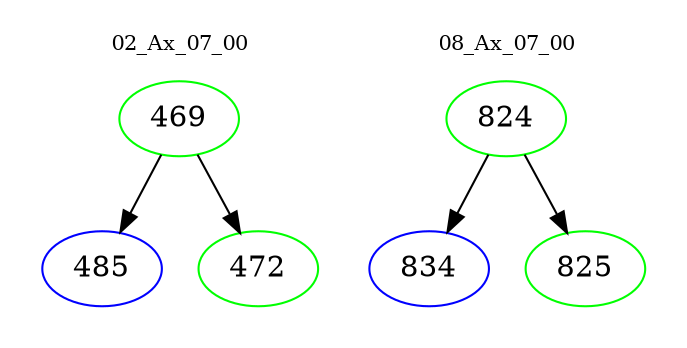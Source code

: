digraph{
subgraph cluster_0 {
color = white
label = "02_Ax_07_00";
fontsize=10;
T0_469 [label="469", color="green"]
T0_469 -> T0_485 [color="black"]
T0_485 [label="485", color="blue"]
T0_469 -> T0_472 [color="black"]
T0_472 [label="472", color="green"]
}
subgraph cluster_1 {
color = white
label = "08_Ax_07_00";
fontsize=10;
T1_824 [label="824", color="green"]
T1_824 -> T1_834 [color="black"]
T1_834 [label="834", color="blue"]
T1_824 -> T1_825 [color="black"]
T1_825 [label="825", color="green"]
}
}
